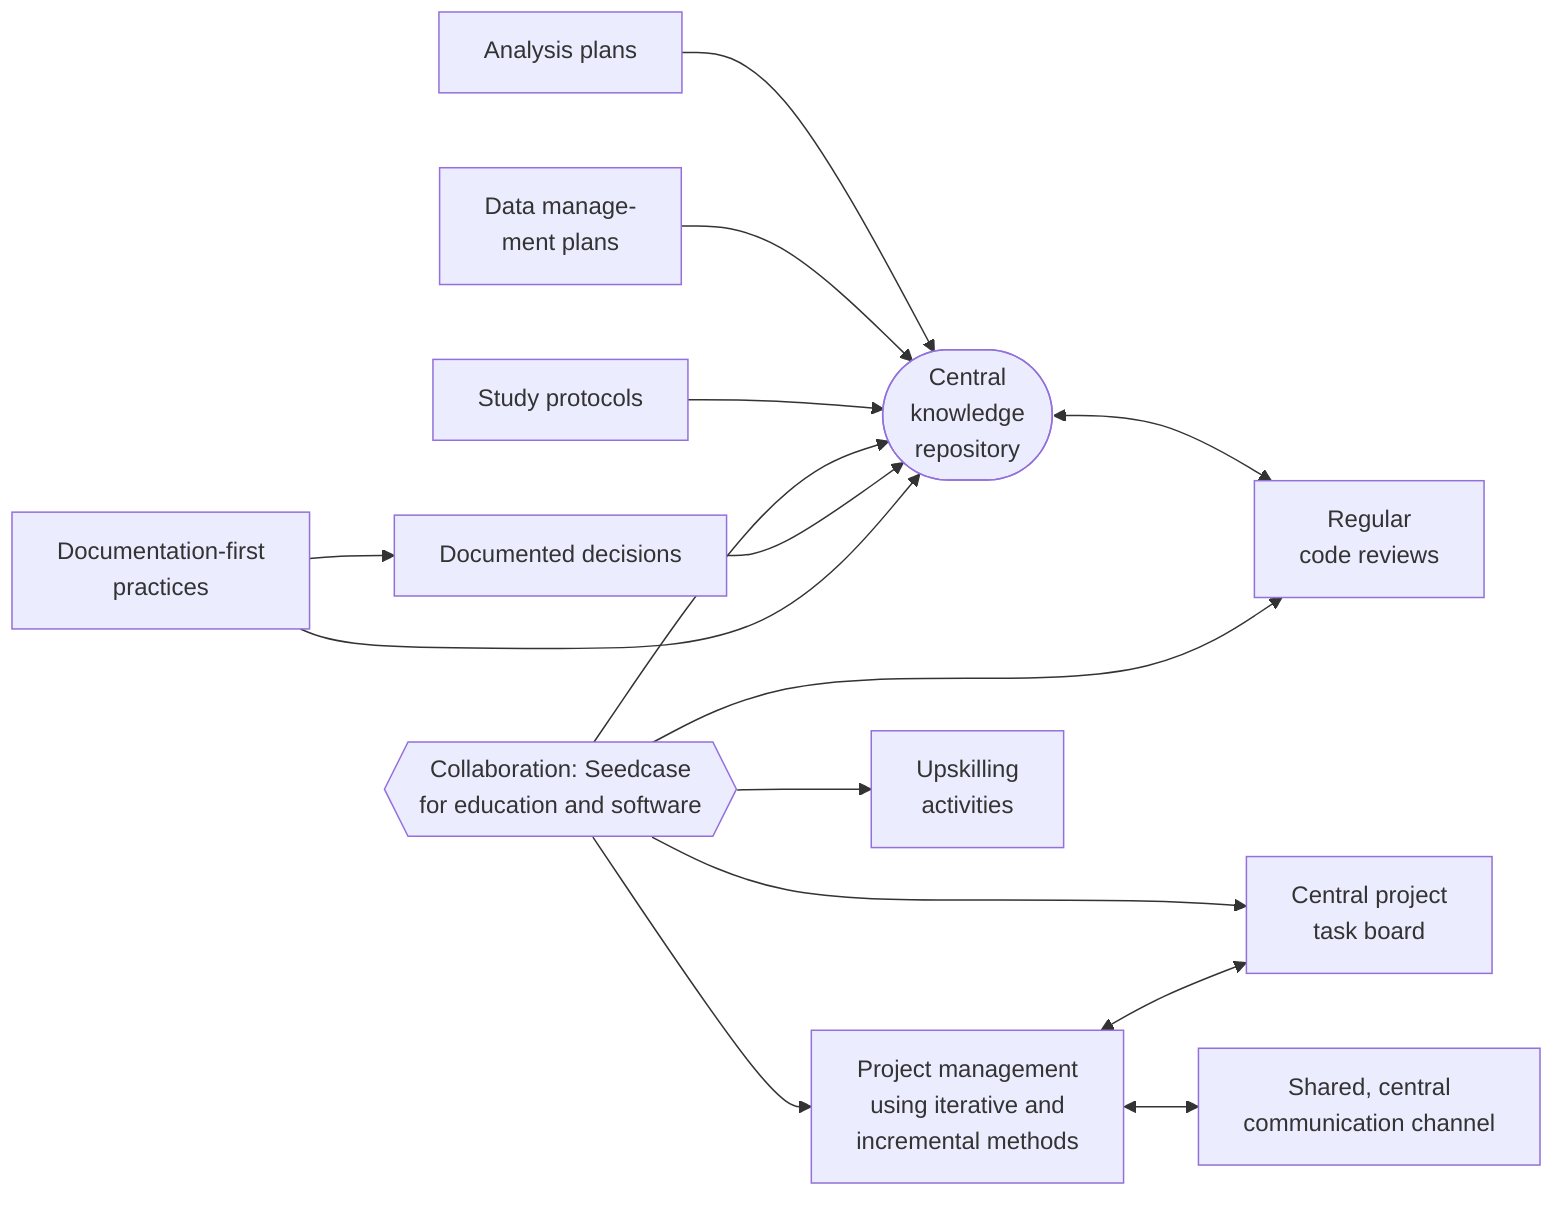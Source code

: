 flowchart LR
  ckr(["Central\nknowledge\nrepository"])

  ap[Analysis plans]
  dmp[Data manage-\nment plans]
  sp[Study protocols]

  seedcase{{Collaboration: Seedcase\nfor education and software}}
  dd[Documented decisions]
  cr[Regular\ncode reviews]

  pmii[Project management\nusing iterative and\nincremental methods]
  ptb[Central project\ntask board]
  ccc[Shared, central\ncommunication channel]
  dfp[Documentation-first\npractices]

  upskill[Upskilling\nactivities]

  ap & dmp & sp & seedcase & dd --> ckr
  ckr <--> cr
  seedcase --> ptb & pmii & cr & upskill
  pmii <--> ptb & ccc


  dfp --> ckr & dd